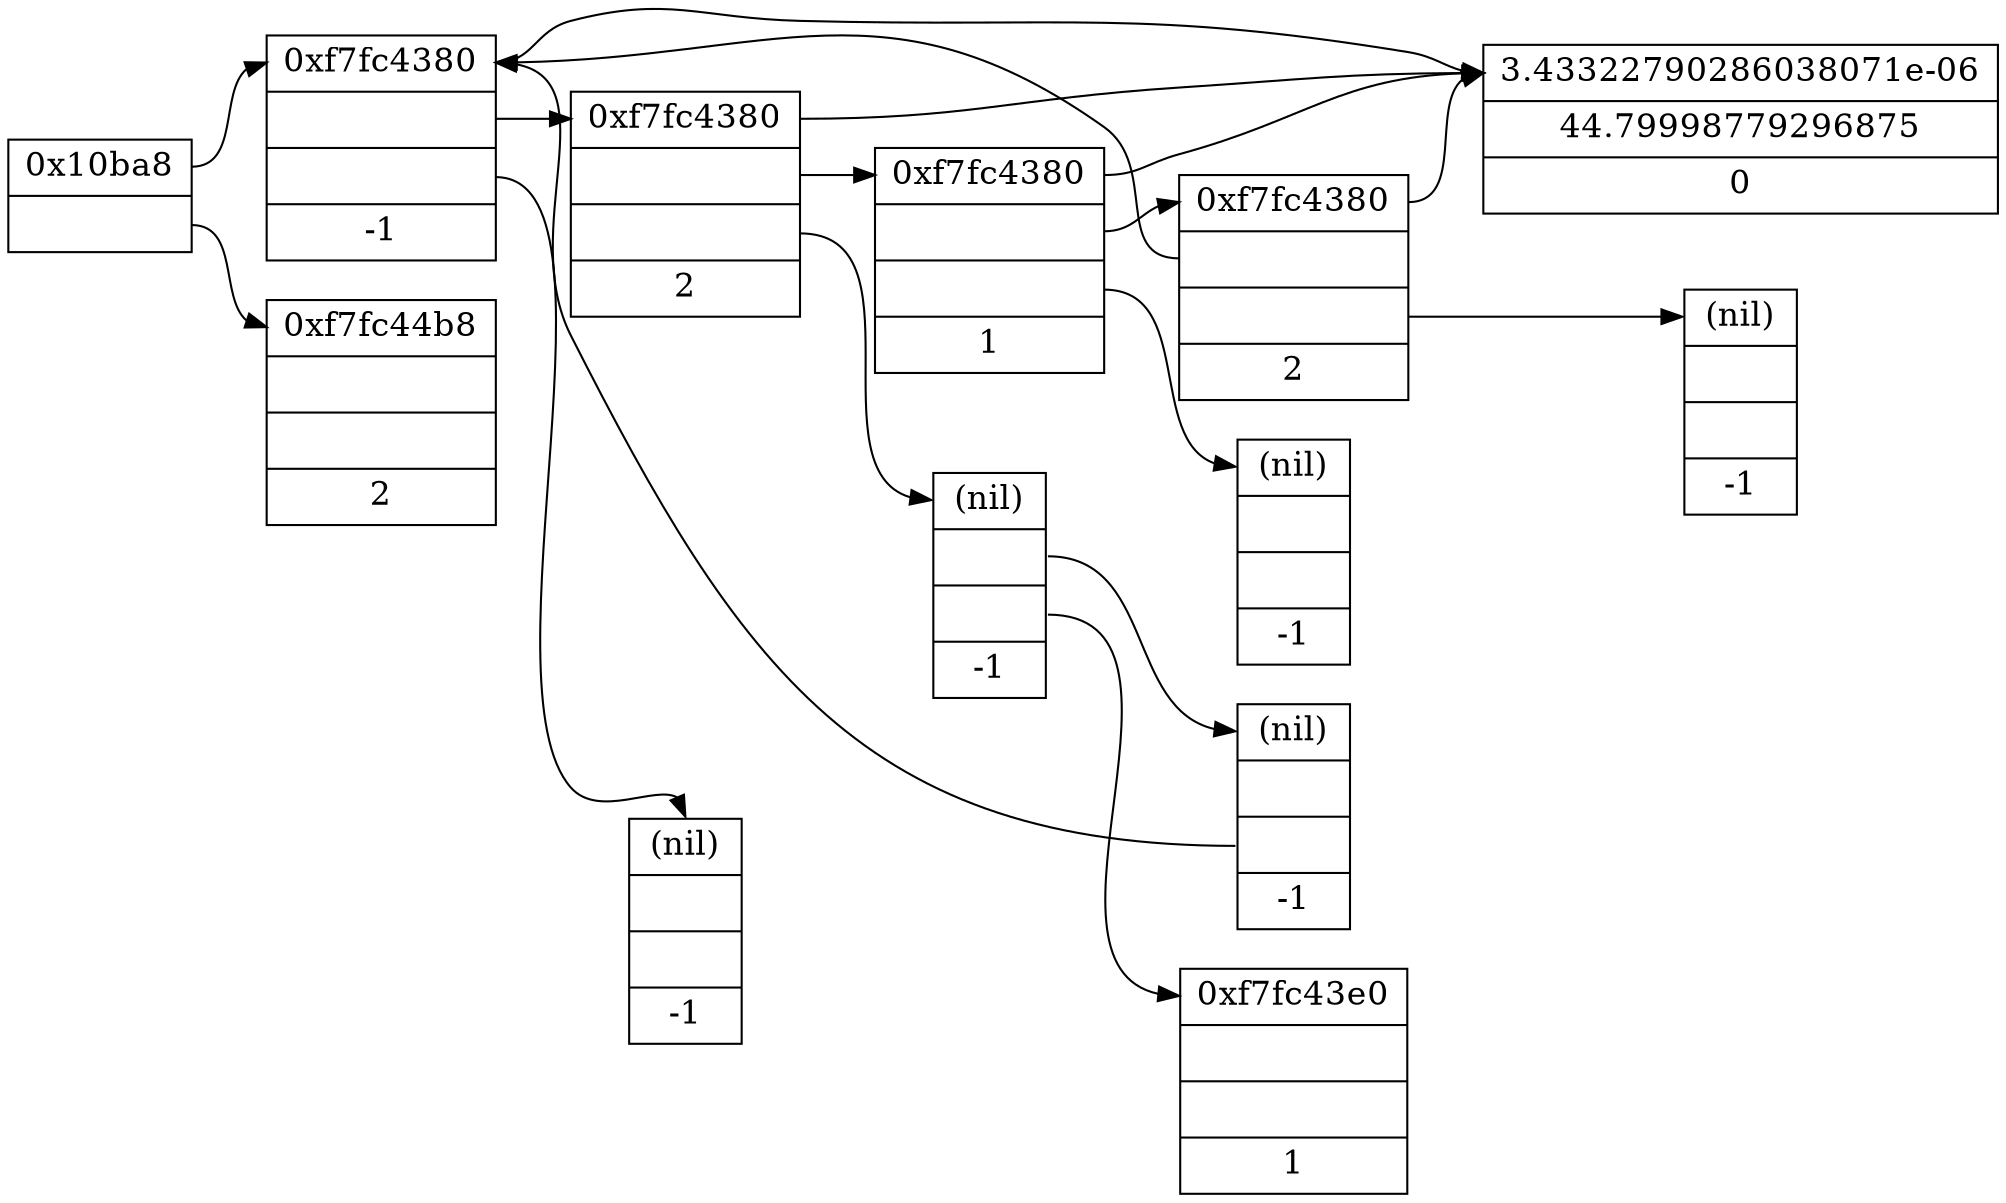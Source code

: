 digraph g {
	graph [rankdir=LR];
	node [label="\N", fontsize=16, shape=ellipse];
	graph [bb="0,0,800,600"];
	node0 [label="<f0> 0x10ba8| <f1>", shape=record, pos="35,314", rects="0,314,70,341 0,287,70,314", width="0.97", height="0.75"];
	node1 [label="<f0> 0xf7fc4380| <f1> | <f2> |-1", shape=record, pos="151,337", rects="106,364,196,391 106,337,196,364 106,310,196,337 106,283,196,310", width="1.25", height="1.50"];
	node2 [label="<f0> 0xf7fc44b8| | |2", shape=record, pos="151,211", rects="106,238,196,265 106,211,196,238 106,184,196,211 106,157,196,184", width="1.25", height="1.50"];
	node3 [label="<f0> 3.43322790286038071e-06|44.79998779296875|0", shape=record, pos="705,508", rects="610,521,800,548 610,494,800,521 610,467,800,494", width="2.64", height="1.12"];
	node4 [label="<f0> 0xf7fc4380| <f1> | <f2> |2", shape=record, pos="277,473", rects="232,500,322,527 232,473,322,500 232,446,322,473 232,419,322,446", width="1.25", height="1.50"];
	node5 [label="<f0> (nil)| | |-1", shape=record, pos="277,108", rects="250,135,304,162 250,108,304,135 250,81,304,108 250,54,304,81", width="0.75", height="1.50"];
	node6 [label="<f0> 0xf7fc4380| <f1> | <f2> |1", shape=record, pos="403,459", rects="358,486,448,513 358,459,448,486 358,432,448,459 358,405,448,432", width="1.25", height="1.50"];
	node7 [label="<f0> 0xf7fc4380| <f1> | <f2> |2", shape=record, pos="529,432", rects="484,459,574,486 484,432,574,459 484,405,574,432 484,378,574,405", width="1.25", height="1.50"];
	node8 [label="<f0> (nil)| | |-1", shape=record, pos="705,379", rects="678,406,732,433 678,379,732,406 678,352,732,379 678,325,732,352", width="0.75", height="1.50"];
	node9 [label="<f0> (nil)| | |-1", shape=record, pos="529,306", rects="502,333,556,360 502,306,556,333 502,279,556,306 502,252,556,279", width="0.75", height="1.50"];
	node10 [label="<f0> (nil)| <f1> | <f2> |-1", shape=record, pos="403,272", rects="376,299,430,326 376,272,430,299 376,245,430,272 376,218,430,245", width="0.75", height="1.50"];
	node11 [label="<f0> (nil)| <f1> | <f2> |-1", shape=record, pos="529,180", rects="502,207,556,234 502,180,556,207 502,153,556,180 502,126,556,153", width="0.75", height="1.50"];
	node12 [label="<f0> 0xf7fc43e0| | |1", shape=record, pos="529,54", rects="485,81,574,108 485,54,574,81 485,27,574,54 485,0,574,27", width="1.22", height="1.50"];
	node0:f0 -> node1:f0 [id=0, pos="e,106,364 70,341 83,348 87,354 97,360"];
	node0:f1 -> node2:f0 [id=1, pos="e,106,265 70,287 83,281 87,276 97,270"];
	node1:f0 -> node3:f0 [id=2, pos="e,610,548 196,391 242,440 181,495 232,536 287,579 478,564 600,549"];
	node1:f1 -> node4:f0 [id=3, pos="e,232,500 196,364 237,407 195,451 225,492"];
	node1:f2 -> node5:f0 [id=4, pos="e,250,152 196,310 243,261 186,212 232,162 235,159 237,157 241,156"];
	node4:f0 -> node3:f0 [id=5, pos="e,610,533 322,518 334,520 346,521 358,522 439,528 531,531 600,533"];
	node4:f1 -> node6:f0 [id=6, pos="e,358,494 322,491 331,492 339,492 348,493"];
	node4:f2 -> node10:f0 [id=7, pos="e,376,316 322,446 362,407 319,366 358,326 361,324 363,322 367,320"];
	node6:f0 -> node3:f0 [id=8, pos="e,610,523 448,504 487,509 548,516 600,522"];
	node6:f1 -> node7:f0 [id=9, pos="e,484,472 448,472 457,472 465,472 474,472"];
	node6:f2 -> node9:f0 [id=10, pos="e,502,351 448,432 476,409 457,384 484,360 486,358 489,356 493,355"];
	node7:f0 -> node3:f0 [id=11, pos="e,610,521 574,486 591,496 591,507 602,516"];
	node7:f1 -> node1:f0 [id=12, pos="e,196,364 484,432 465,421 469,406 448,396 350,349 310,370 206,365"];
	node7:f2 -> node8:f0 [id=13, pos="e,678,419 574,419 603,419 640,419 668,419"];
	node10:f1 -> node11:f0 [id=14, pos="e,502,226 430,280 436,278 443,275 448,272 468,260 465,247 484,234 486,232 489,231 493,230"];
	node10:f2 -> node12:f0 [id=15, pos="e,485,107 430,256 437,254 443,250 448,245 490,202 446,159 479,115"];
	node11:f2 -> node1:f0 [id=16, pos="e,162,364 502,170 467,175 406,186 358,209 262,257 242,286 169,357"];
}
